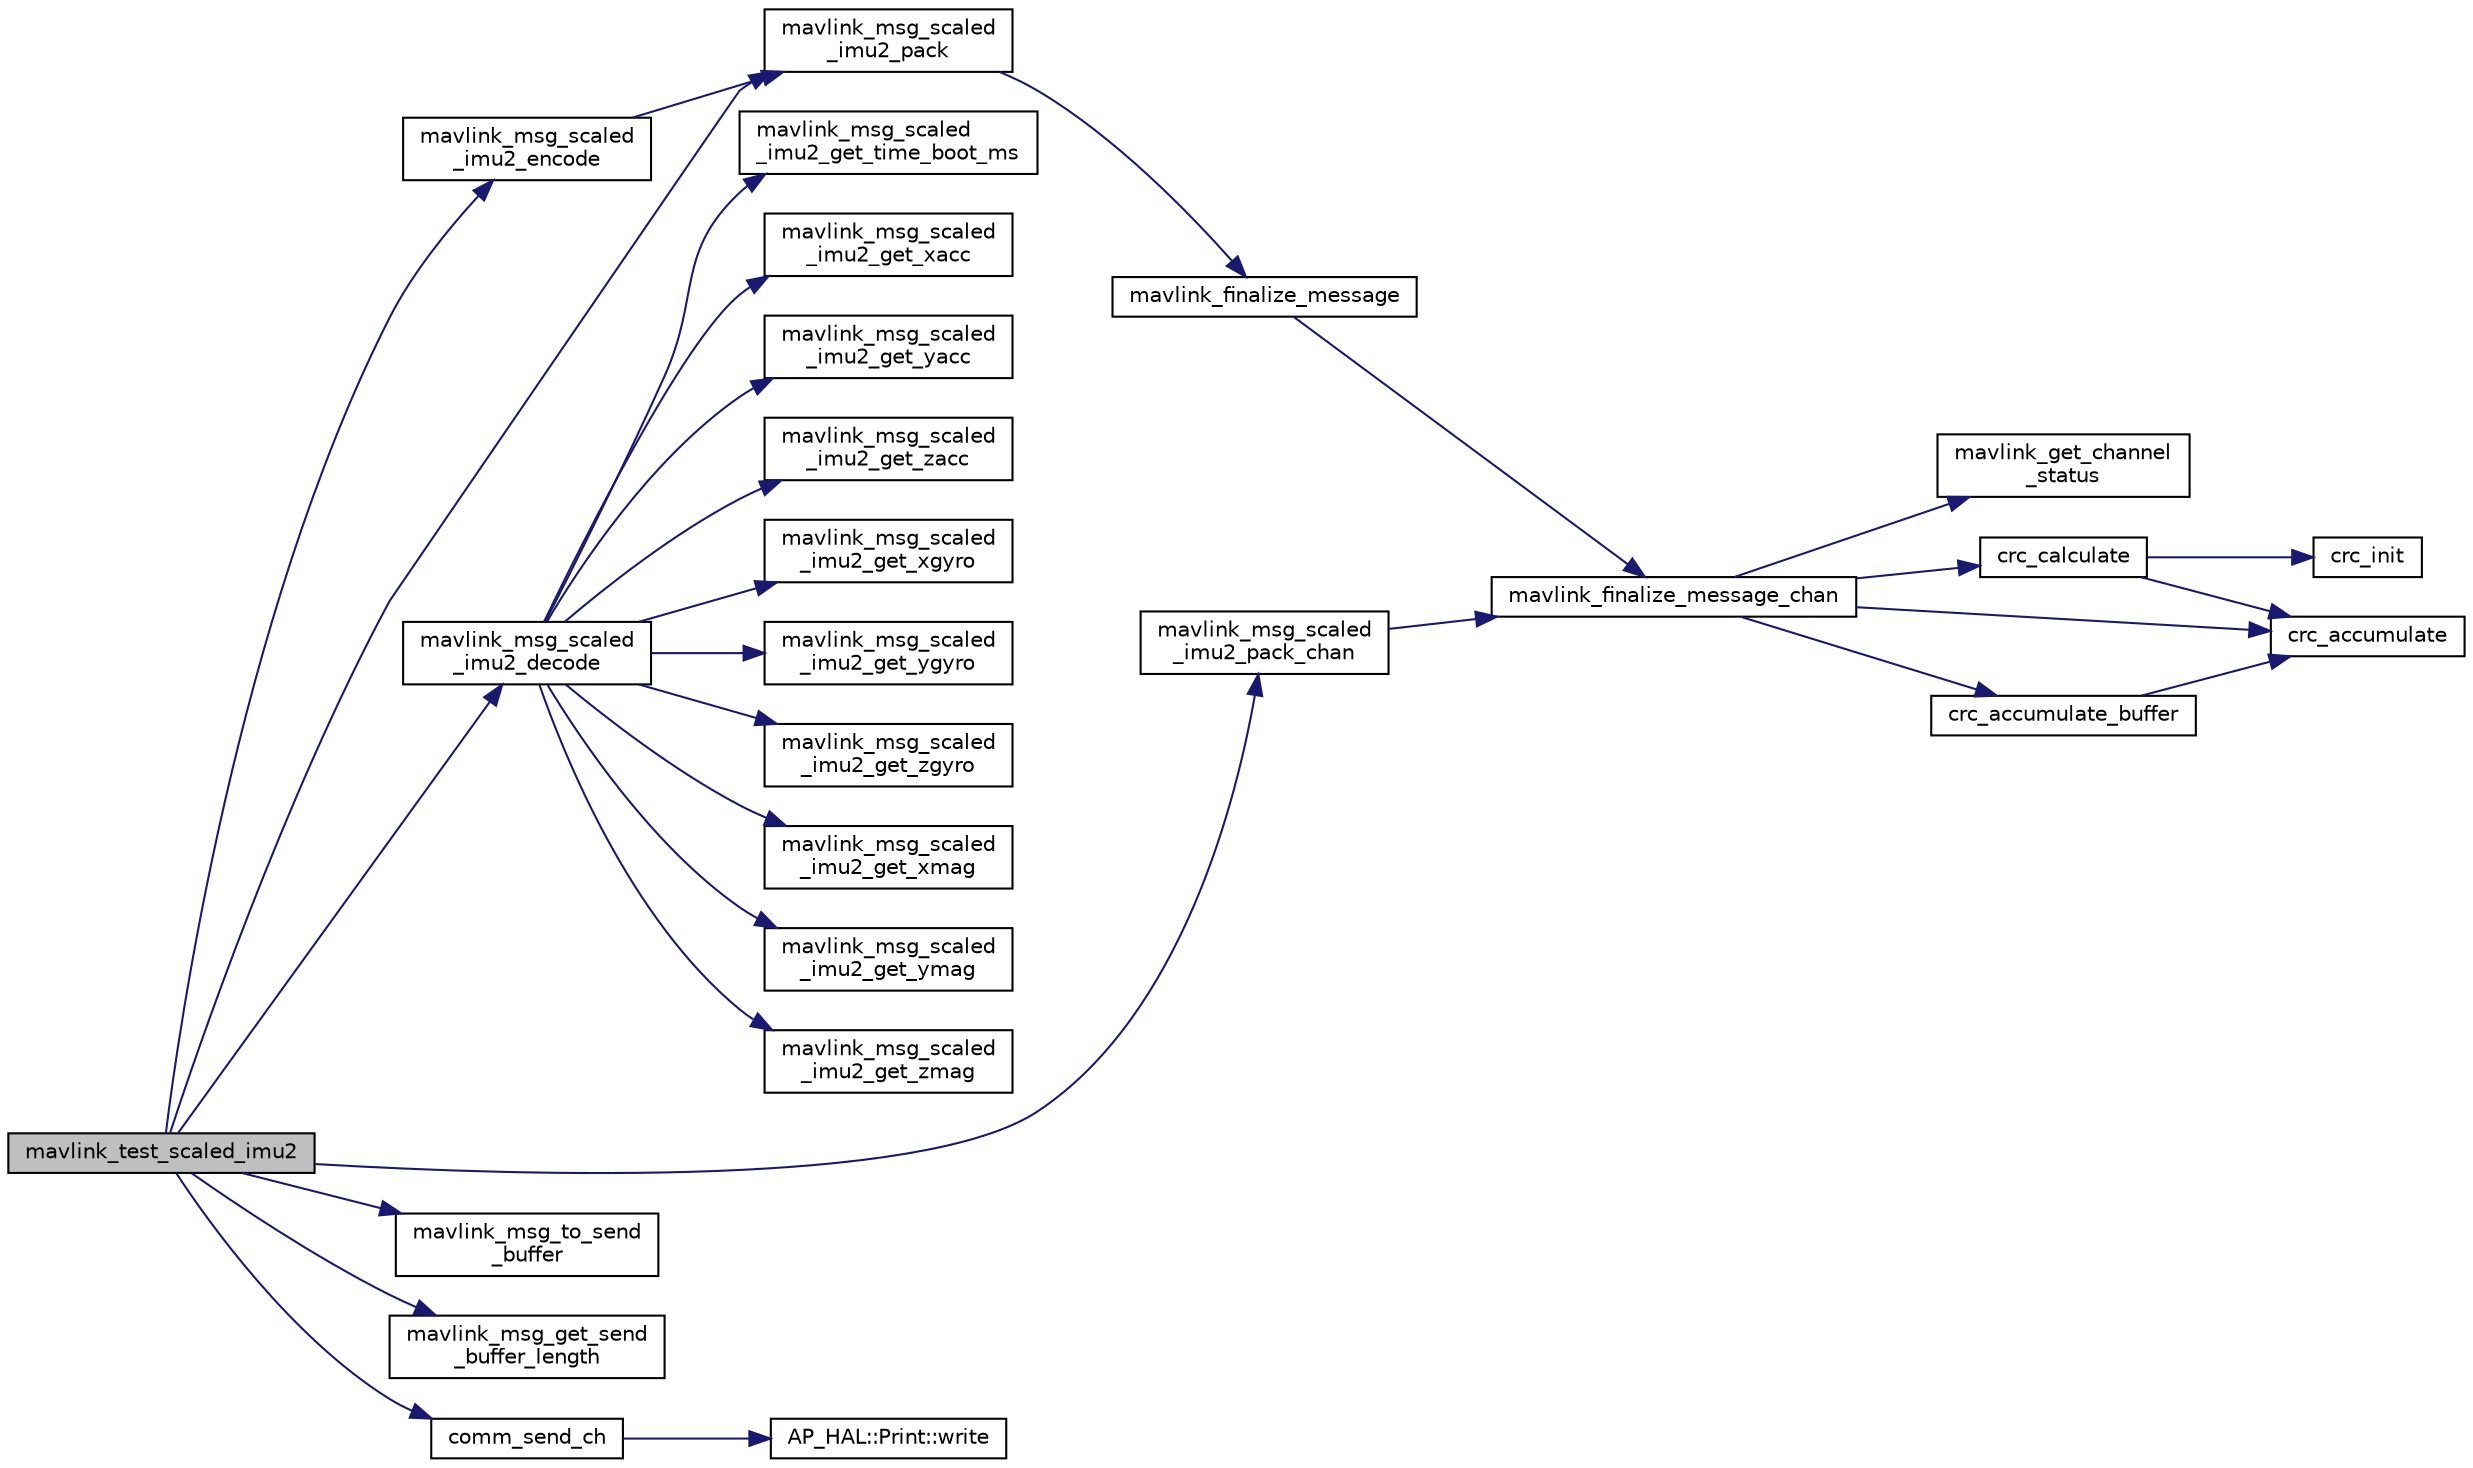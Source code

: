 digraph "mavlink_test_scaled_imu2"
{
 // INTERACTIVE_SVG=YES
  edge [fontname="Helvetica",fontsize="10",labelfontname="Helvetica",labelfontsize="10"];
  node [fontname="Helvetica",fontsize="10",shape=record];
  rankdir="LR";
  Node1 [label="mavlink_test_scaled_imu2",height=0.2,width=0.4,color="black", fillcolor="grey75", style="filled", fontcolor="black"];
  Node1 -> Node2 [color="midnightblue",fontsize="10",style="solid",fontname="Helvetica"];
  Node2 [label="mavlink_msg_scaled\l_imu2_encode",height=0.2,width=0.4,color="black", fillcolor="white", style="filled",URL="$mavlink__msg__scaled__imu2_8h.html#a43b0baa572169b049a112ea8464ed864",tooltip="Encode a scaled_imu2 struct. "];
  Node2 -> Node3 [color="midnightblue",fontsize="10",style="solid",fontname="Helvetica"];
  Node3 [label="mavlink_msg_scaled\l_imu2_pack",height=0.2,width=0.4,color="black", fillcolor="white", style="filled",URL="$mavlink__msg__scaled__imu2_8h.html#a006569130ea26e44bc47f939d1eca4c1",tooltip="Pack a scaled_imu2 message. "];
  Node3 -> Node4 [color="midnightblue",fontsize="10",style="solid",fontname="Helvetica"];
  Node4 [label="mavlink_finalize_message",height=0.2,width=0.4,color="black", fillcolor="white", style="filled",URL="$mavlink__helpers_8h.html#af3bea083c5ec83f5b6570b2bd4a817d0",tooltip="Finalize a MAVLink message with MAVLINK_COMM_0 as default channel. "];
  Node4 -> Node5 [color="midnightblue",fontsize="10",style="solid",fontname="Helvetica"];
  Node5 [label="mavlink_finalize_message_chan",height=0.2,width=0.4,color="black", fillcolor="white", style="filled",URL="$mavlink__helpers_8h.html#aa66131138fc02101dcc73b4b556ab422",tooltip="Finalize a MAVLink message with channel assignment. "];
  Node5 -> Node6 [color="midnightblue",fontsize="10",style="solid",fontname="Helvetica"];
  Node6 [label="mavlink_get_channel\l_status",height=0.2,width=0.4,color="black", fillcolor="white", style="filled",URL="$mavlink__helpers_8h.html#ac006d308067f48514ca5c0cf0b046c28"];
  Node5 -> Node7 [color="midnightblue",fontsize="10",style="solid",fontname="Helvetica"];
  Node7 [label="crc_calculate",height=0.2,width=0.4,color="black", fillcolor="white", style="filled",URL="$checksum_8h.html#ab4264eb7b9e22aabb5cc3191bce35f4c",tooltip="Calculates the X.25 checksum on a byte buffer. "];
  Node7 -> Node8 [color="midnightblue",fontsize="10",style="solid",fontname="Helvetica"];
  Node8 [label="crc_init",height=0.2,width=0.4,color="black", fillcolor="white", style="filled",URL="$checksum_8h.html#aee738f6e20d31b027afdd966c79befae",tooltip="Initiliaze the buffer for the X.25 CRC. "];
  Node7 -> Node9 [color="midnightblue",fontsize="10",style="solid",fontname="Helvetica"];
  Node9 [label="crc_accumulate",height=0.2,width=0.4,color="black", fillcolor="white", style="filled",URL="$checksum_8h.html#ade2bbc31cd3b5b6d839556f56de61957",tooltip="Accumulate the X.25 CRC by adding one char at a time. "];
  Node5 -> Node10 [color="midnightblue",fontsize="10",style="solid",fontname="Helvetica"];
  Node10 [label="crc_accumulate_buffer",height=0.2,width=0.4,color="black", fillcolor="white", style="filled",URL="$checksum_8h.html#abcbaa800e8fcbcdf9bb48168657fbefd",tooltip="Accumulate the X.25 CRC by adding an array of bytes. "];
  Node10 -> Node9 [color="midnightblue",fontsize="10",style="solid",fontname="Helvetica"];
  Node5 -> Node9 [color="midnightblue",fontsize="10",style="solid",fontname="Helvetica"];
  Node1 -> Node11 [color="midnightblue",fontsize="10",style="solid",fontname="Helvetica"];
  Node11 [label="mavlink_msg_scaled\l_imu2_decode",height=0.2,width=0.4,color="black", fillcolor="white", style="filled",URL="$mavlink__msg__scaled__imu2_8h.html#a8fabd1467861f3d2cb11e9da96419394",tooltip="Decode a scaled_imu2 message into a struct. "];
  Node11 -> Node12 [color="midnightblue",fontsize="10",style="solid",fontname="Helvetica"];
  Node12 [label="mavlink_msg_scaled\l_imu2_get_time_boot_ms",height=0.2,width=0.4,color="black", fillcolor="white", style="filled",URL="$mavlink__msg__scaled__imu2_8h.html#a227ef45b8c5cec8b369d59bc1f9622ab",tooltip="Send a scaled_imu2 message. "];
  Node11 -> Node13 [color="midnightblue",fontsize="10",style="solid",fontname="Helvetica"];
  Node13 [label="mavlink_msg_scaled\l_imu2_get_xacc",height=0.2,width=0.4,color="black", fillcolor="white", style="filled",URL="$mavlink__msg__scaled__imu2_8h.html#a474fa4c098cfdd08f01b8e926fe6c46b",tooltip="Get field xacc from scaled_imu2 message. "];
  Node11 -> Node14 [color="midnightblue",fontsize="10",style="solid",fontname="Helvetica"];
  Node14 [label="mavlink_msg_scaled\l_imu2_get_yacc",height=0.2,width=0.4,color="black", fillcolor="white", style="filled",URL="$mavlink__msg__scaled__imu2_8h.html#ae1861cc779f4f166c39d2141d721d51d",tooltip="Get field yacc from scaled_imu2 message. "];
  Node11 -> Node15 [color="midnightblue",fontsize="10",style="solid",fontname="Helvetica"];
  Node15 [label="mavlink_msg_scaled\l_imu2_get_zacc",height=0.2,width=0.4,color="black", fillcolor="white", style="filled",URL="$mavlink__msg__scaled__imu2_8h.html#a1c78ad86500410119d865929184f81f5",tooltip="Get field zacc from scaled_imu2 message. "];
  Node11 -> Node16 [color="midnightblue",fontsize="10",style="solid",fontname="Helvetica"];
  Node16 [label="mavlink_msg_scaled\l_imu2_get_xgyro",height=0.2,width=0.4,color="black", fillcolor="white", style="filled",URL="$mavlink__msg__scaled__imu2_8h.html#a41132e4f8fce844a786e6e64b4632109",tooltip="Get field xgyro from scaled_imu2 message. "];
  Node11 -> Node17 [color="midnightblue",fontsize="10",style="solid",fontname="Helvetica"];
  Node17 [label="mavlink_msg_scaled\l_imu2_get_ygyro",height=0.2,width=0.4,color="black", fillcolor="white", style="filled",URL="$mavlink__msg__scaled__imu2_8h.html#a53d8b80dbddc8819ae1631911a62ee39",tooltip="Get field ygyro from scaled_imu2 message. "];
  Node11 -> Node18 [color="midnightblue",fontsize="10",style="solid",fontname="Helvetica"];
  Node18 [label="mavlink_msg_scaled\l_imu2_get_zgyro",height=0.2,width=0.4,color="black", fillcolor="white", style="filled",URL="$mavlink__msg__scaled__imu2_8h.html#a6e2b7e30b84c8adc110151ec7bb017e9",tooltip="Get field zgyro from scaled_imu2 message. "];
  Node11 -> Node19 [color="midnightblue",fontsize="10",style="solid",fontname="Helvetica"];
  Node19 [label="mavlink_msg_scaled\l_imu2_get_xmag",height=0.2,width=0.4,color="black", fillcolor="white", style="filled",URL="$mavlink__msg__scaled__imu2_8h.html#a3d52625286ba79c39fa23760bf21f9e1",tooltip="Get field xmag from scaled_imu2 message. "];
  Node11 -> Node20 [color="midnightblue",fontsize="10",style="solid",fontname="Helvetica"];
  Node20 [label="mavlink_msg_scaled\l_imu2_get_ymag",height=0.2,width=0.4,color="black", fillcolor="white", style="filled",URL="$mavlink__msg__scaled__imu2_8h.html#ae4804d0fbcea7d2fded0977e526056f2",tooltip="Get field ymag from scaled_imu2 message. "];
  Node11 -> Node21 [color="midnightblue",fontsize="10",style="solid",fontname="Helvetica"];
  Node21 [label="mavlink_msg_scaled\l_imu2_get_zmag",height=0.2,width=0.4,color="black", fillcolor="white", style="filled",URL="$mavlink__msg__scaled__imu2_8h.html#a01ef316a575d619a33ad1fc0875e040a",tooltip="Get field zmag from scaled_imu2 message. "];
  Node1 -> Node3 [color="midnightblue",fontsize="10",style="solid",fontname="Helvetica"];
  Node1 -> Node22 [color="midnightblue",fontsize="10",style="solid",fontname="Helvetica"];
  Node22 [label="mavlink_msg_scaled\l_imu2_pack_chan",height=0.2,width=0.4,color="black", fillcolor="white", style="filled",URL="$mavlink__msg__scaled__imu2_8h.html#af119d00ecd3703c1ced77e3037500a8b",tooltip="Pack a scaled_imu2 message on a channel. "];
  Node22 -> Node5 [color="midnightblue",fontsize="10",style="solid",fontname="Helvetica"];
  Node1 -> Node23 [color="midnightblue",fontsize="10",style="solid",fontname="Helvetica"];
  Node23 [label="mavlink_msg_to_send\l_buffer",height=0.2,width=0.4,color="black", fillcolor="white", style="filled",URL="$mavlink__helpers_8h.html#afea0a9befa84822fd62c2899ea0d849e",tooltip="Pack a message to send it over a serial byte stream. "];
  Node1 -> Node24 [color="midnightblue",fontsize="10",style="solid",fontname="Helvetica"];
  Node24 [label="mavlink_msg_get_send\l_buffer_length",height=0.2,width=0.4,color="black", fillcolor="white", style="filled",URL="$protocol_8h.html#aa86c08f27aabb7a2e12a67f189f590c8",tooltip="Get the required buffer size for this message. "];
  Node1 -> Node25 [color="midnightblue",fontsize="10",style="solid",fontname="Helvetica"];
  Node25 [label="comm_send_ch",height=0.2,width=0.4,color="black", fillcolor="white", style="filled",URL="$GCS__MAVLink_8h.html#ab753873a1ee10adedd0ce246311468f8"];
  Node25 -> Node26 [color="midnightblue",fontsize="10",style="solid",fontname="Helvetica"];
  Node26 [label="AP_HAL::Print::write",height=0.2,width=0.4,color="black", fillcolor="white", style="filled",URL="$classAP__HAL_1_1Print.html#acc65391952a43334f8f5c9bef341f501"];
}
